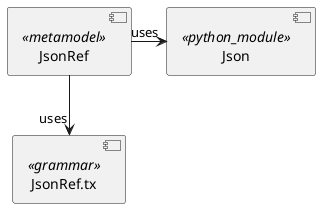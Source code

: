 @startuml
component JsonRef.tx <<grammar>> as JsonRefG

component JsonRef <<metamodel>> as JsonRef

component Json <<python_module>> as Json

JsonRef --> "uses" JsonRefG
JsonRef -> "uses" Json
@enduml

